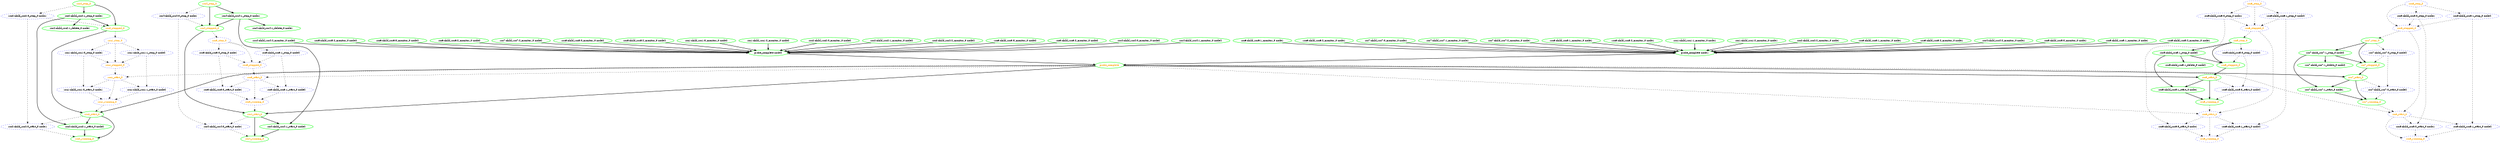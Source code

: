 digraph "g" {
	size = "30,30"
"probe_complete" [ style=bold color="green" fontcolor="orange" ]
"probe_complete node1" [ style=bold color="green" fontcolor="black" ]
"rsc1:child_rsc1:1_monitor_0 node1" [ style=bold color="green" fontcolor="black" ]
"rsc1:child_rsc1:2_monitor_0 node1" [ style=bold color="green" fontcolor="black" ]
"rsc2:child_rsc2:2_monitor_0 node1" [ style=bold color="green" fontcolor="black" ]
"rsc3:child_rsc3:1_monitor_0 node1" [ style=bold color="green" fontcolor="black" ]
"rsc3:child_rsc3:2_monitor_0 node1" [ style=bold color="green" fontcolor="black" ]
"rsc4:child_rsc4:2_monitor_0 node1" [ style=bold color="green" fontcolor="black" ]
"rsc5:child_rsc5:0_monitor_0 node1" [ style=bold color="green" fontcolor="black" ]
"rsc5:child_rsc5:1_monitor_0 node1" [ style=bold color="green" fontcolor="black" ]
"rsc5:child_rsc5:2_monitor_0 node1" [ style=bold color="green" fontcolor="black" ]
"rsc6:child_rsc6:1_monitor_0 node1" [ style=bold color="green" fontcolor="black" ]
"rsc6:child_rsc6:2_monitor_0 node1" [ style=bold color="green" fontcolor="black" ]
"rsc7:child_rsc7:0_monitor_0 node1" [ style=bold color="green" fontcolor="black" ]
"rsc7:child_rsc7:1_monitor_0 node1" [ style=bold color="green" fontcolor="black" ]
"rsc7:child_rsc7:2_monitor_0 node1" [ style=bold color="green" fontcolor="black" ]
"rsc8:child_rsc8:1_monitor_0 node1" [ style=bold color="green" fontcolor="black" ]
"rsc8:child_rsc8:2_monitor_0 node1" [ style=bold color="green" fontcolor="black" ]
"probe_complete node2" [ style=bold color="green" fontcolor="black" ]
"rsc1:child_rsc1:0_monitor_0 node2" [ style=bold color="green" fontcolor="black" ]
"rsc1:child_rsc1:2_monitor_0 node2" [ style=bold color="green" fontcolor="black" ]
"rsc2:child_rsc2:0_monitor_0 node2" [ style=bold color="green" fontcolor="black" ]
"rsc2:child_rsc2:1_monitor_0 node2" [ style=bold color="green" fontcolor="black" ]
"rsc2:child_rsc2:2_monitor_0 node2" [ style=bold color="green" fontcolor="black" ]
"rsc3:child_rsc3:0_monitor_0 node2" [ style=bold color="green" fontcolor="black" ]
"rsc3:child_rsc3:2_monitor_0 node2" [ style=bold color="green" fontcolor="black" ]
"rsc4:child_rsc4:0_monitor_0 node2" [ style=bold color="green" fontcolor="black" ]
"rsc4:child_rsc4:1_monitor_0 node2" [ style=bold color="green" fontcolor="black" ]
"rsc4:child_rsc4:2_monitor_0 node2" [ style=bold color="green" fontcolor="black" ]
"rsc5:child_rsc5:2_monitor_0 node2" [ style=bold color="green" fontcolor="black" ]
"rsc6:child_rsc6:0_monitor_0 node2" [ style=bold color="green" fontcolor="black" ]
"rsc6:child_rsc6:2_monitor_0 node2" [ style=bold color="green" fontcolor="black" ]
"rsc7:child_rsc7:2_monitor_0 node2" [ style=bold color="green" fontcolor="black" ]
"rsc8:child_rsc8:0_monitor_0 node2" [ style=bold color="green" fontcolor="black" ]
"rsc8:child_rsc8:2_monitor_0 node2" [ style=bold color="green" fontcolor="black" ]
"rsc1:child_rsc1:0_stop_0 node1" [ style="dashed" color="blue" fontcolor="black" ]
"rsc1:child_rsc1:0_start_0 node1" [ style="dashed" color="blue" fontcolor="black" ]
"rsc1:child_rsc1:1_stop_0 node2" [ style="dashed" color="blue" fontcolor="black" ]
"rsc1:child_rsc1:1_start_0 node2" [ style="dashed" color="blue" fontcolor="black" ]
"rsc1_start_0" [ style="dashed" color="blue" fontcolor="orange" ]
"rsc1_running_0" [ style="dashed" color="blue" fontcolor="orange" ]
"rsc1_stop_0" [ style="dashed" color="blue" fontcolor="orange" ]
"rsc1_stopped_0" [ style="dashed" color="blue" fontcolor="orange" ]
"rsc2:child_rsc2:0_stop_0 node1" [ style="dashed" color="blue" fontcolor="black" ]
"rsc2:child_rsc2:0_start_0 node1" [ style="dashed" color="blue" fontcolor="black" ]
"rsc2:child_rsc2:1_stop_0 node1" [ style=bold color="green" fontcolor="black" ]
"rsc2:child_rsc2:1_start_0 node2" [ style=bold color="green" fontcolor="black" ]
"rsc2:child_rsc2:1_delete_0 node1" [ style=bold color="green" fontcolor="black" ]
"rsc2_start_0" [ style=bold color="green" fontcolor="orange" ]
"rsc2_running_0" [ style=bold color="green" fontcolor="orange" ]
"rsc2_stop_0" [ style=bold color="green" fontcolor="orange" ]
"rsc2_stopped_0" [ style=bold color="green" fontcolor="orange" ]
"rsc3:child_rsc3:0_stop_0 node1" [ style="dashed" color="blue" fontcolor="black" ]
"rsc3:child_rsc3:0_start_0 node1" [ style="dashed" color="blue" fontcolor="black" ]
"rsc3:child_rsc3:1_stop_0 node2" [ style="dashed" color="blue" fontcolor="black" ]
"rsc3:child_rsc3:1_start_0 node2" [ style="dashed" color="blue" fontcolor="black" ]
"rsc3_start_0" [ style="dashed" color="blue" fontcolor="orange" ]
"rsc3_running_0" [ style="dashed" color="blue" fontcolor="orange" ]
"rsc3_stop_0" [ style="dashed" color="blue" fontcolor="orange" ]
"rsc3_stopped_0" [ style="dashed" color="blue" fontcolor="orange" ]
"rsc4:child_rsc4:0_stop_0 node1" [ style="dashed" color="blue" fontcolor="black" ]
"rsc4:child_rsc4:0_start_0 node1" [ style="dashed" color="blue" fontcolor="black" ]
"rsc4:child_rsc4:1_stop_0 node1" [ style=bold color="green" fontcolor="black" ]
"rsc4:child_rsc4:1_start_0 node2" [ style=bold color="green" fontcolor="black" ]
"rsc4:child_rsc4:1_delete_0 node1" [ style=bold color="green" fontcolor="black" ]
"rsc4_start_0" [ style=bold color="green" fontcolor="orange" ]
"rsc4_running_0" [ style=bold color="green" fontcolor="orange" ]
"rsc4_stop_0" [ style=bold color="green" fontcolor="orange" ]
"rsc4_stopped_0" [ style=bold color="green" fontcolor="orange" ]
"rsc5:child_rsc5:0_stop_0 node2" [ style="dashed" color="blue" fontcolor="black" ]
"rsc5:child_rsc5:0_start_0 node2" [ style="dashed" color="blue" fontcolor="black" ]
"rsc5:child_rsc5:1_stop_0 node2" [ style=bold color="green" fontcolor="black" ]
"rsc5:child_rsc5:1_start_0 node1" [ style=bold color="green" fontcolor="black" ]
"rsc5:child_rsc5:1_delete_0 node2" [ style=bold color="green" fontcolor="black" ]
"rsc5_start_0" [ style=bold color="green" fontcolor="orange" ]
"rsc5_running_0" [ style=bold color="green" fontcolor="orange" ]
"rsc5_stop_0" [ style=bold color="green" fontcolor="orange" ]
"rsc5_stopped_0" [ style=bold color="green" fontcolor="orange" ]
"rsc6:child_rsc6:0_stop_0 node1" [ style="dashed" color="blue" fontcolor="black" ]
"rsc6:child_rsc6:0_start_0 node1" [ style="dashed" color="blue" fontcolor="black" ]
"rsc6:child_rsc6:1_stop_0 node2" [ style="dashed" color="blue" fontcolor="black" ]
"rsc6:child_rsc6:1_start_0 node2" [ style="dashed" color="blue" fontcolor="black" ]
"rsc6_start_0" [ style="dashed" color="blue" fontcolor="orange" ]
"rsc6_running_0" [ style="dashed" color="blue" fontcolor="orange" ]
"rsc6_stop_0" [ style="dashed" color="blue" fontcolor="orange" ]
"rsc6_stopped_0" [ style="dashed" color="blue" fontcolor="orange" ]
"rsc7:child_rsc7:0_stop_0 node2" [ style="dashed" color="blue" fontcolor="black" ]
"rsc7:child_rsc7:0_start_0 node2" [ style="dashed" color="blue" fontcolor="black" ]
"rsc7:child_rsc7:1_stop_0 node2" [ style=bold color="green" fontcolor="black" ]
"rsc7:child_rsc7:1_start_0 node1" [ style=bold color="green" fontcolor="black" ]
"rsc7:child_rsc7:1_delete_0 node2" [ style=bold color="green" fontcolor="black" ]
"rsc7_start_0" [ style=bold color="green" fontcolor="orange" ]
"rsc7_running_0" [ style=bold color="green" fontcolor="orange" ]
"rsc7_stop_0" [ style=bold color="green" fontcolor="orange" ]
"rsc7_stopped_0" [ style=bold color="green" fontcolor="orange" ]
"rsc8:child_rsc8:0_stop_0 node1" [ style="dashed" color="blue" fontcolor="black" ]
"rsc8:child_rsc8:0_start_0 node1" [ style="dashed" color="blue" fontcolor="black" ]
"rsc8:child_rsc8:1_stop_0 node2" [ style="dashed" color="blue" fontcolor="black" ]
"rsc8:child_rsc8:1_start_0 node2" [ style="dashed" color="blue" fontcolor="black" ]
"rsc8_start_0" [ style="dashed" color="blue" fontcolor="orange" ]
"rsc8_running_0" [ style="dashed" color="blue" fontcolor="orange" ]
"rsc8_stop_0" [ style="dashed" color="blue" fontcolor="orange" ]
"rsc8_stopped_0" [ style="dashed" color="blue" fontcolor="orange" ]
"probe_complete node1" -> "probe_complete" [ style = bold]
"probe_complete node2" -> "probe_complete" [ style = bold]
"rsc1:child_rsc1:1_monitor_0 node1" -> "probe_complete node1" [ style = bold]
"rsc1:child_rsc1:2_monitor_0 node1" -> "probe_complete node1" [ style = bold]
"rsc2:child_rsc2:2_monitor_0 node1" -> "probe_complete node1" [ style = bold]
"rsc3:child_rsc3:1_monitor_0 node1" -> "probe_complete node1" [ style = bold]
"rsc3:child_rsc3:2_monitor_0 node1" -> "probe_complete node1" [ style = bold]
"rsc4:child_rsc4:2_monitor_0 node1" -> "probe_complete node1" [ style = bold]
"rsc5:child_rsc5:0_monitor_0 node1" -> "probe_complete node1" [ style = bold]
"rsc5:child_rsc5:1_monitor_0 node1" -> "probe_complete node1" [ style = bold]
"rsc5:child_rsc5:2_monitor_0 node1" -> "probe_complete node1" [ style = bold]
"rsc6:child_rsc6:1_monitor_0 node1" -> "probe_complete node1" [ style = bold]
"rsc6:child_rsc6:2_monitor_0 node1" -> "probe_complete node1" [ style = bold]
"rsc7:child_rsc7:0_monitor_0 node1" -> "probe_complete node1" [ style = bold]
"rsc7:child_rsc7:1_monitor_0 node1" -> "probe_complete node1" [ style = bold]
"rsc7:child_rsc7:2_monitor_0 node1" -> "probe_complete node1" [ style = bold]
"rsc8:child_rsc8:1_monitor_0 node1" -> "probe_complete node1" [ style = bold]
"rsc8:child_rsc8:2_monitor_0 node1" -> "probe_complete node1" [ style = bold]
"rsc1:child_rsc1:0_monitor_0 node2" -> "probe_complete node2" [ style = bold]
"rsc1:child_rsc1:2_monitor_0 node2" -> "probe_complete node2" [ style = bold]
"rsc2:child_rsc2:0_monitor_0 node2" -> "probe_complete node2" [ style = bold]
"rsc2:child_rsc2:1_monitor_0 node2" -> "probe_complete node2" [ style = bold]
"rsc2:child_rsc2:2_monitor_0 node2" -> "probe_complete node2" [ style = bold]
"rsc3:child_rsc3:0_monitor_0 node2" -> "probe_complete node2" [ style = bold]
"rsc3:child_rsc3:2_monitor_0 node2" -> "probe_complete node2" [ style = bold]
"rsc4:child_rsc4:0_monitor_0 node2" -> "probe_complete node2" [ style = bold]
"rsc4:child_rsc4:1_monitor_0 node2" -> "probe_complete node2" [ style = bold]
"rsc4:child_rsc4:2_monitor_0 node2" -> "probe_complete node2" [ style = bold]
"rsc5:child_rsc5:2_monitor_0 node2" -> "probe_complete node2" [ style = bold]
"rsc6:child_rsc6:0_monitor_0 node2" -> "probe_complete node2" [ style = bold]
"rsc6:child_rsc6:2_monitor_0 node2" -> "probe_complete node2" [ style = bold]
"rsc7:child_rsc7:2_monitor_0 node2" -> "probe_complete node2" [ style = bold]
"rsc8:child_rsc8:0_monitor_0 node2" -> "probe_complete node2" [ style = bold]
"rsc8:child_rsc8:2_monitor_0 node2" -> "probe_complete node2" [ style = bold]
"rsc1_stop_0" -> "rsc1:child_rsc1:0_stop_0 node1" [ style = dashed]
"rsc1:child_rsc1:0_stop_0 node1" -> "rsc1:child_rsc1:0_start_0 node1" [ style = dashed]
"rsc1_start_0" -> "rsc1:child_rsc1:0_start_0 node1" [ style = dashed]
"rsc1_stop_0" -> "rsc1:child_rsc1:1_stop_0 node2" [ style = dashed]
"rsc1:child_rsc1:1_stop_0 node2" -> "rsc1:child_rsc1:1_start_0 node2" [ style = dashed]
"rsc1_start_0" -> "rsc1:child_rsc1:1_start_0 node2" [ style = dashed]
"probe_complete" -> "rsc1_start_0" [ style = dashed]
"rsc1_stopped_0" -> "rsc1_start_0" [ style = dashed]
"rsc1_start_0" -> "rsc1_running_0" [ style = dashed]
"rsc1:child_rsc1:0_start_0 node1" -> "rsc1_running_0" [ style = dashed]
"rsc1:child_rsc1:1_start_0 node2" -> "rsc1_running_0" [ style = dashed]
"rsc2_stopped_0" -> "rsc1_stop_0" [ style = dashed]
"rsc1_stop_0" -> "rsc1_stopped_0" [ style = dashed]
"rsc1:child_rsc1:0_stop_0 node1" -> "rsc1_stopped_0" [ style = dashed]
"rsc1:child_rsc1:1_stop_0 node2" -> "rsc1_stopped_0" [ style = dashed]
"rsc2_stop_0" -> "rsc2:child_rsc2:0_stop_0 node1" [ style = dashed]
"rsc2:child_rsc2:0_stop_0 node1" -> "rsc2:child_rsc2:0_start_0 node1" [ style = dashed]
"rsc2_start_0" -> "rsc2:child_rsc2:0_start_0 node1" [ style = dashed]
"rsc2_stop_0" -> "rsc2:child_rsc2:1_stop_0 node1" [ style = bold]
"rsc2:child_rsc2:1_stop_0 node1" -> "rsc2:child_rsc2:1_start_0 node2" [ style = bold]
"rsc2_start_0" -> "rsc2:child_rsc2:1_start_0 node2" [ style = bold]
"rsc2:child_rsc2:1_stop_0 node1" -> "rsc2:child_rsc2:1_delete_0 node1" [ style = bold]
"probe_complete" -> "rsc2_start_0" [ style = bold]
"rsc1_running_0" -> "rsc2_start_0" [ style = dashed]
"rsc2_stopped_0" -> "rsc2_start_0" [ style = bold]
"rsc2:child_rsc2:0_start_0 node1" -> "rsc2_running_0" [ style = dashed]
"rsc2:child_rsc2:1_start_0 node2" -> "rsc2_running_0" [ style = bold]
"rsc2_start_0" -> "rsc2_running_0" [ style = bold]
"rsc2:child_rsc2:0_stop_0 node1" -> "rsc2_stopped_0" [ style = dashed]
"rsc2:child_rsc2:1_stop_0 node1" -> "rsc2_stopped_0" [ style = bold]
"rsc2_stop_0" -> "rsc2_stopped_0" [ style = bold]
"rsc3_stop_0" -> "rsc3:child_rsc3:0_stop_0 node1" [ style = dashed]
"rsc3:child_rsc3:0_stop_0 node1" -> "rsc3:child_rsc3:0_start_0 node1" [ style = dashed]
"rsc3_start_0" -> "rsc3:child_rsc3:0_start_0 node1" [ style = dashed]
"rsc3_stop_0" -> "rsc3:child_rsc3:1_stop_0 node2" [ style = dashed]
"rsc3:child_rsc3:1_stop_0 node2" -> "rsc3:child_rsc3:1_start_0 node2" [ style = dashed]
"rsc3_start_0" -> "rsc3:child_rsc3:1_start_0 node2" [ style = dashed]
"probe_complete" -> "rsc3_start_0" [ style = dashed]
"rsc3_stopped_0" -> "rsc3_start_0" [ style = dashed]
"rsc3_start_0" -> "rsc3_running_0" [ style = dashed]
"rsc3:child_rsc3:0_start_0 node1" -> "rsc3_running_0" [ style = dashed]
"rsc3:child_rsc3:1_start_0 node2" -> "rsc3_running_0" [ style = dashed]
"rsc4_stopped_0" -> "rsc3_stop_0" [ style = dashed]
"rsc3_stop_0" -> "rsc3_stopped_0" [ style = dashed]
"rsc3:child_rsc3:0_stop_0 node1" -> "rsc3_stopped_0" [ style = dashed]
"rsc3:child_rsc3:1_stop_0 node2" -> "rsc3_stopped_0" [ style = dashed]
"rsc4_stop_0" -> "rsc4:child_rsc4:0_stop_0 node1" [ style = dashed]
"rsc4:child_rsc4:0_stop_0 node1" -> "rsc4:child_rsc4:0_start_0 node1" [ style = dashed]
"rsc4_start_0" -> "rsc4:child_rsc4:0_start_0 node1" [ style = dashed]
"rsc4_stop_0" -> "rsc4:child_rsc4:1_stop_0 node1" [ style = bold]
"rsc4:child_rsc4:1_stop_0 node1" -> "rsc4:child_rsc4:1_start_0 node2" [ style = bold]
"rsc4_start_0" -> "rsc4:child_rsc4:1_start_0 node2" [ style = bold]
"rsc4:child_rsc4:1_stop_0 node1" -> "rsc4:child_rsc4:1_delete_0 node1" [ style = bold]
"probe_complete" -> "rsc4_start_0" [ style = bold]
"rsc3_running_0" -> "rsc4_start_0" [ style = dashed]
"rsc4_stopped_0" -> "rsc4_start_0" [ style = bold]
"rsc4:child_rsc4:0_start_0 node1" -> "rsc4_running_0" [ style = dashed]
"rsc4:child_rsc4:1_start_0 node2" -> "rsc4_running_0" [ style = bold]
"rsc4_start_0" -> "rsc4_running_0" [ style = bold]
"rsc4:child_rsc4:0_stop_0 node1" -> "rsc4_stopped_0" [ style = dashed]
"rsc4:child_rsc4:1_stop_0 node1" -> "rsc4_stopped_0" [ style = bold]
"rsc4_stop_0" -> "rsc4_stopped_0" [ style = bold]
"rsc5_stop_0" -> "rsc5:child_rsc5:0_stop_0 node2" [ style = dashed]
"rsc5:child_rsc5:0_stop_0 node2" -> "rsc5:child_rsc5:0_start_0 node2" [ style = dashed]
"rsc5_start_0" -> "rsc5:child_rsc5:0_start_0 node2" [ style = dashed]
"rsc5_stop_0" -> "rsc5:child_rsc5:1_stop_0 node2" [ style = bold]
"rsc5:child_rsc5:1_stop_0 node2" -> "rsc5:child_rsc5:1_start_0 node1" [ style = bold]
"rsc5_start_0" -> "rsc5:child_rsc5:1_start_0 node1" [ style = bold]
"rsc5:child_rsc5:1_stop_0 node2" -> "rsc5:child_rsc5:1_delete_0 node2" [ style = bold]
"probe_complete" -> "rsc5_start_0" [ style = bold]
"rsc5_stopped_0" -> "rsc5_start_0" [ style = bold]
"rsc5:child_rsc5:0_start_0 node2" -> "rsc5_running_0" [ style = dashed]
"rsc5:child_rsc5:1_start_0 node1" -> "rsc5_running_0" [ style = bold]
"rsc5_start_0" -> "rsc5_running_0" [ style = bold]
"rsc6_stopped_0" -> "rsc5_stop_0" [ style = dashed]
"rsc5:child_rsc5:0_stop_0 node2" -> "rsc5_stopped_0" [ style = dashed]
"rsc5:child_rsc5:1_stop_0 node2" -> "rsc5_stopped_0" [ style = bold]
"rsc5_stop_0" -> "rsc5_stopped_0" [ style = bold]
"rsc6_stop_0" -> "rsc6:child_rsc6:0_stop_0 node1" [ style = dashed]
"rsc6:child_rsc6:0_stop_0 node1" -> "rsc6:child_rsc6:0_start_0 node1" [ style = dashed]
"rsc6_start_0" -> "rsc6:child_rsc6:0_start_0 node1" [ style = dashed]
"rsc6_stop_0" -> "rsc6:child_rsc6:1_stop_0 node2" [ style = dashed]
"rsc6:child_rsc6:1_stop_0 node2" -> "rsc6:child_rsc6:1_start_0 node2" [ style = dashed]
"rsc6_start_0" -> "rsc6:child_rsc6:1_start_0 node2" [ style = dashed]
"rsc5_running_0" -> "rsc6_start_0" [ style = dashed]
"probe_complete" -> "rsc6_start_0" [ style = dashed]
"rsc6_stopped_0" -> "rsc6_start_0" [ style = dashed]
"rsc6_start_0" -> "rsc6_running_0" [ style = dashed]
"rsc6:child_rsc6:0_start_0 node1" -> "rsc6_running_0" [ style = dashed]
"rsc6:child_rsc6:1_start_0 node2" -> "rsc6_running_0" [ style = dashed]
"rsc6_stop_0" -> "rsc6_stopped_0" [ style = dashed]
"rsc6:child_rsc6:0_stop_0 node1" -> "rsc6_stopped_0" [ style = dashed]
"rsc6:child_rsc6:1_stop_0 node2" -> "rsc6_stopped_0" [ style = dashed]
"rsc7_stop_0" -> "rsc7:child_rsc7:0_stop_0 node2" [ style = dashed]
"rsc7:child_rsc7:0_stop_0 node2" -> "rsc7:child_rsc7:0_start_0 node2" [ style = dashed]
"rsc7_start_0" -> "rsc7:child_rsc7:0_start_0 node2" [ style = dashed]
"rsc7_stop_0" -> "rsc7:child_rsc7:1_stop_0 node2" [ style = bold]
"rsc7:child_rsc7:1_stop_0 node2" -> "rsc7:child_rsc7:1_start_0 node1" [ style = bold]
"rsc7_start_0" -> "rsc7:child_rsc7:1_start_0 node1" [ style = bold]
"rsc7:child_rsc7:1_stop_0 node2" -> "rsc7:child_rsc7:1_delete_0 node2" [ style = bold]
"probe_complete" -> "rsc7_start_0" [ style = bold]
"rsc7_stopped_0" -> "rsc7_start_0" [ style = bold]
"rsc7:child_rsc7:0_start_0 node2" -> "rsc7_running_0" [ style = dashed]
"rsc7:child_rsc7:1_start_0 node1" -> "rsc7_running_0" [ style = bold]
"rsc7_start_0" -> "rsc7_running_0" [ style = bold]
"rsc8_stopped_0" -> "rsc7_stop_0" [ style = dashed]
"rsc7:child_rsc7:0_stop_0 node2" -> "rsc7_stopped_0" [ style = dashed]
"rsc7:child_rsc7:1_stop_0 node2" -> "rsc7_stopped_0" [ style = bold]
"rsc7_stop_0" -> "rsc7_stopped_0" [ style = bold]
"rsc8_stop_0" -> "rsc8:child_rsc8:0_stop_0 node1" [ style = dashed]
"rsc8:child_rsc8:0_stop_0 node1" -> "rsc8:child_rsc8:0_start_0 node1" [ style = dashed]
"rsc8_start_0" -> "rsc8:child_rsc8:0_start_0 node1" [ style = dashed]
"rsc8_stop_0" -> "rsc8:child_rsc8:1_stop_0 node2" [ style = dashed]
"rsc8:child_rsc8:1_stop_0 node2" -> "rsc8:child_rsc8:1_start_0 node2" [ style = dashed]
"rsc8_start_0" -> "rsc8:child_rsc8:1_start_0 node2" [ style = dashed]
"rsc7_running_0" -> "rsc8_start_0" [ style = dashed]
"probe_complete" -> "rsc8_start_0" [ style = dashed]
"rsc8_stopped_0" -> "rsc8_start_0" [ style = dashed]
"rsc8_start_0" -> "rsc8_running_0" [ style = dashed]
"rsc8:child_rsc8:0_start_0 node1" -> "rsc8_running_0" [ style = dashed]
"rsc8:child_rsc8:1_start_0 node2" -> "rsc8_running_0" [ style = dashed]
"rsc8_stop_0" -> "rsc8_stopped_0" [ style = dashed]
"rsc8:child_rsc8:0_stop_0 node1" -> "rsc8_stopped_0" [ style = dashed]
"rsc8:child_rsc8:1_stop_0 node2" -> "rsc8_stopped_0" [ style = dashed]
}
